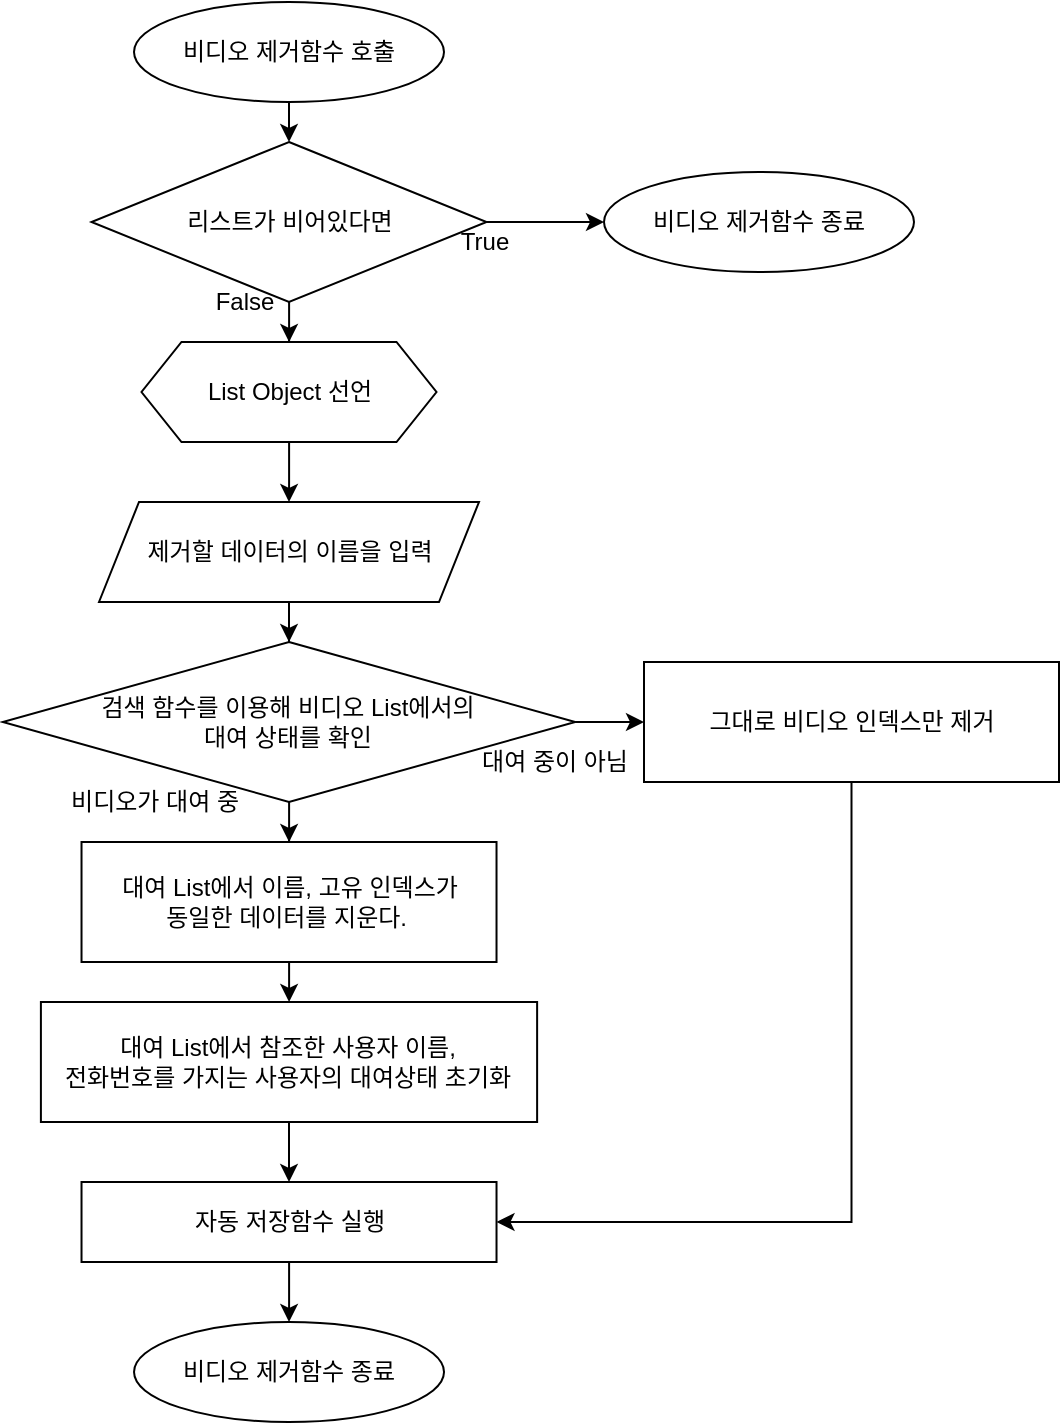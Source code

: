 <mxfile version="13.7.9" type="device"><diagram id="6jmNVvHfpzubFy3tRc5I" name="Page-1"><mxGraphModel dx="1326" dy="806" grid="1" gridSize="10" guides="1" tooltips="1" connect="1" arrows="1" fold="1" page="1" pageScale="1" pageWidth="1390" pageHeight="980" math="0" shadow="0"><root><mxCell id="0"/><mxCell id="1" parent="0"/><mxCell id="-EuY0Q3bxwoc0YDneT4k-3" value="" style="edgeStyle=orthogonalEdgeStyle;rounded=0;orthogonalLoop=1;jettySize=auto;html=1;" edge="1" parent="1" source="U8rWdrPpDqvHa-FzsvhQ-22" target="-EuY0Q3bxwoc0YDneT4k-2"><mxGeometry relative="1" as="geometry"/></mxCell><mxCell id="U8rWdrPpDqvHa-FzsvhQ-22" value="비디오 제거함수 호출" style="ellipse;whiteSpace=wrap;html=1;" parent="1" vertex="1"><mxGeometry x="585" y="50" width="155" height="50" as="geometry"/></mxCell><mxCell id="U8rWdrPpDqvHa-FzsvhQ-23" style="edgeStyle=orthogonalEdgeStyle;rounded=0;orthogonalLoop=1;jettySize=auto;html=1;entryX=0.5;entryY=0;entryDx=0;entryDy=0;" parent="1" source="U8rWdrPpDqvHa-FzsvhQ-24" target="U8rWdrPpDqvHa-FzsvhQ-29" edge="1"><mxGeometry relative="1" as="geometry"/></mxCell><mxCell id="U8rWdrPpDqvHa-FzsvhQ-24" value="제거할 데이터의 이름을 입력" style="shape=parallelogram;perimeter=parallelogramPerimeter;whiteSpace=wrap;html=1;fixedSize=1;" parent="1" vertex="1"><mxGeometry x="567.5" y="300" width="190" height="50" as="geometry"/></mxCell><mxCell id="U8rWdrPpDqvHa-FzsvhQ-25" style="edgeStyle=orthogonalEdgeStyle;rounded=0;orthogonalLoop=1;jettySize=auto;html=1;entryX=0.5;entryY=0;entryDx=0;entryDy=0;" parent="1" source="U8rWdrPpDqvHa-FzsvhQ-26" target="U8rWdrPpDqvHa-FzsvhQ-24" edge="1"><mxGeometry relative="1" as="geometry"/></mxCell><mxCell id="U8rWdrPpDqvHa-FzsvhQ-26" value="List Object 선언" style="shape=hexagon;perimeter=hexagonPerimeter2;whiteSpace=wrap;html=1;fixedSize=1;" parent="1" vertex="1"><mxGeometry x="588.75" y="220" width="147.5" height="50" as="geometry"/></mxCell><mxCell id="U8rWdrPpDqvHa-FzsvhQ-27" style="edgeStyle=orthogonalEdgeStyle;rounded=0;orthogonalLoop=1;jettySize=auto;html=1;" parent="1" source="U8rWdrPpDqvHa-FzsvhQ-29" target="U8rWdrPpDqvHa-FzsvhQ-31" edge="1"><mxGeometry relative="1" as="geometry"/></mxCell><mxCell id="U8rWdrPpDqvHa-FzsvhQ-28" value="" style="edgeStyle=orthogonalEdgeStyle;rounded=0;orthogonalLoop=1;jettySize=auto;html=1;" parent="1" source="U8rWdrPpDqvHa-FzsvhQ-29" target="U8rWdrPpDqvHa-FzsvhQ-37" edge="1"><mxGeometry relative="1" as="geometry"/></mxCell><mxCell id="U8rWdrPpDqvHa-FzsvhQ-29" value="&lt;span&gt;검색 함수를 이용해 비디오 List에서의 &lt;br&gt;대여 상태를 확인&lt;/span&gt;" style="rhombus;whiteSpace=wrap;html=1;" parent="1" vertex="1"><mxGeometry x="519.38" y="370" width="286.25" height="80" as="geometry"/></mxCell><mxCell id="U8rWdrPpDqvHa-FzsvhQ-30" style="edgeStyle=orthogonalEdgeStyle;rounded=0;orthogonalLoop=1;jettySize=auto;html=1;entryX=0.5;entryY=0;entryDx=0;entryDy=0;" parent="1" source="U8rWdrPpDqvHa-FzsvhQ-31" edge="1"><mxGeometry relative="1" as="geometry"><mxPoint x="662.51" y="550" as="targetPoint"/></mxGeometry></mxCell><mxCell id="U8rWdrPpDqvHa-FzsvhQ-31" value="대여 List에서 이름, 고유 인덱스가 &lt;br&gt;동일한 데이터를 지운다.&amp;nbsp;" style="rounded=0;whiteSpace=wrap;html=1;" parent="1" vertex="1"><mxGeometry x="558.76" y="470" width="207.5" height="60" as="geometry"/></mxCell><mxCell id="U8rWdrPpDqvHa-FzsvhQ-32" style="edgeStyle=orthogonalEdgeStyle;rounded=0;orthogonalLoop=1;jettySize=auto;html=1;entryX=0.5;entryY=0;entryDx=0;entryDy=0;" parent="1" target="U8rWdrPpDqvHa-FzsvhQ-35" edge="1"><mxGeometry relative="1" as="geometry"><mxPoint x="662.5" y="610" as="sourcePoint"/></mxGeometry></mxCell><mxCell id="U8rWdrPpDqvHa-FzsvhQ-34" style="edgeStyle=orthogonalEdgeStyle;rounded=0;orthogonalLoop=1;jettySize=auto;html=1;entryX=0.5;entryY=0;entryDx=0;entryDy=0;" parent="1" source="U8rWdrPpDqvHa-FzsvhQ-35" target="U8rWdrPpDqvHa-FzsvhQ-38" edge="1"><mxGeometry relative="1" as="geometry"/></mxCell><mxCell id="U8rWdrPpDqvHa-FzsvhQ-35" value="자동 저장함수 실행" style="rounded=0;whiteSpace=wrap;html=1;" parent="1" vertex="1"><mxGeometry x="558.76" y="640" width="207.5" height="40" as="geometry"/></mxCell><mxCell id="U8rWdrPpDqvHa-FzsvhQ-36" style="edgeStyle=orthogonalEdgeStyle;rounded=0;orthogonalLoop=1;jettySize=auto;html=1;entryX=1;entryY=0.5;entryDx=0;entryDy=0;" parent="1" source="U8rWdrPpDqvHa-FzsvhQ-37" target="U8rWdrPpDqvHa-FzsvhQ-35" edge="1"><mxGeometry relative="1" as="geometry"><Array as="points"><mxPoint x="944" y="660"/></Array></mxGeometry></mxCell><mxCell id="U8rWdrPpDqvHa-FzsvhQ-37" value="그대로 비디오 인덱스만 제거" style="rounded=0;whiteSpace=wrap;html=1;" parent="1" vertex="1"><mxGeometry x="840" y="380" width="207.5" height="60" as="geometry"/></mxCell><mxCell id="U8rWdrPpDqvHa-FzsvhQ-38" value="비디오 제거함수 종료" style="ellipse;whiteSpace=wrap;html=1;" parent="1" vertex="1"><mxGeometry x="585.01" y="710" width="155" height="50" as="geometry"/></mxCell><mxCell id="U8rWdrPpDqvHa-FzsvhQ-39" value="비디오가 대여 중" style="text;html=1;align=center;verticalAlign=middle;resizable=0;points=[];autosize=1;" parent="1" vertex="1"><mxGeometry x="540" y="440" width="110" height="20" as="geometry"/></mxCell><mxCell id="U8rWdrPpDqvHa-FzsvhQ-40" value="대여 중이 아님" style="text;html=1;align=center;verticalAlign=middle;resizable=0;points=[];autosize=1;" parent="1" vertex="1"><mxGeometry x="750" y="420" width="90" height="20" as="geometry"/></mxCell><mxCell id="U8rWdrPpDqvHa-FzsvhQ-41" value="대여 List에서 참조한 사용자 이름, &lt;br&gt;전화번호를 가지는 사용자의&amp;nbsp;대여상태 초기화" style="rounded=0;whiteSpace=wrap;html=1;" parent="1" vertex="1"><mxGeometry x="538.45" y="550" width="248.11" height="60" as="geometry"/></mxCell><mxCell id="-EuY0Q3bxwoc0YDneT4k-4" value="" style="edgeStyle=orthogonalEdgeStyle;rounded=0;orthogonalLoop=1;jettySize=auto;html=1;" edge="1" parent="1" source="-EuY0Q3bxwoc0YDneT4k-2" target="U8rWdrPpDqvHa-FzsvhQ-26"><mxGeometry relative="1" as="geometry"/></mxCell><mxCell id="-EuY0Q3bxwoc0YDneT4k-6" value="" style="edgeStyle=orthogonalEdgeStyle;rounded=0;orthogonalLoop=1;jettySize=auto;html=1;" edge="1" parent="1" source="-EuY0Q3bxwoc0YDneT4k-2"><mxGeometry relative="1" as="geometry"><mxPoint x="820.005" y="160" as="targetPoint"/></mxGeometry></mxCell><mxCell id="-EuY0Q3bxwoc0YDneT4k-2" value="리스트가 비어있다면" style="rhombus;whiteSpace=wrap;html=1;" vertex="1" parent="1"><mxGeometry x="563.75" y="120" width="197.51" height="80" as="geometry"/></mxCell><mxCell id="-EuY0Q3bxwoc0YDneT4k-7" value="비디오 제거함수 종료" style="ellipse;whiteSpace=wrap;html=1;" vertex="1" parent="1"><mxGeometry x="820" y="135" width="155" height="50" as="geometry"/></mxCell><mxCell id="-EuY0Q3bxwoc0YDneT4k-8" value="False" style="text;html=1;align=center;verticalAlign=middle;resizable=0;points=[];autosize=1;" vertex="1" parent="1"><mxGeometry x="620" y="190" width="40" height="20" as="geometry"/></mxCell><mxCell id="-EuY0Q3bxwoc0YDneT4k-9" value="True" style="text;html=1;align=center;verticalAlign=middle;resizable=0;points=[];autosize=1;" vertex="1" parent="1"><mxGeometry x="740.01" y="160" width="40" height="20" as="geometry"/></mxCell></root></mxGraphModel></diagram></mxfile>